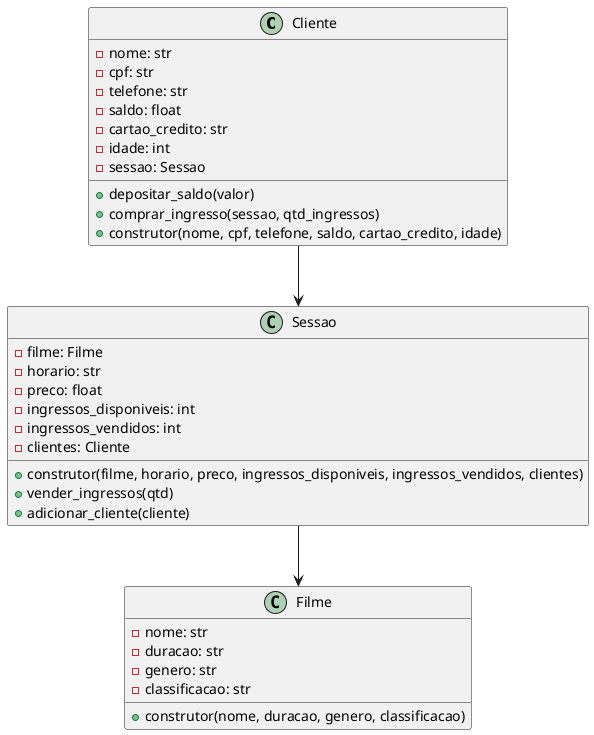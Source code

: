 @startuml N123

class Cliente {
    -nome: str
    -cpf: str
    -telefone: str
    -saldo: float
    -cartao_credito: str
    -idade: int
    -sessao: Sessao
    +depositar_saldo(valor)
    +comprar_ingresso(sessao, qtd_ingressos)
    +construtor(nome, cpf, telefone, saldo, cartao_credito, idade)
}

class Filme {
    -nome: str
    -duracao: str
    -genero: str
    -classificacao: str
    +construtor(nome, duracao, genero, classificacao)
}

class Sessao {
    -filme: Filme
    -horario: str
    -preco: float
    -ingressos_disponiveis: int
    -ingressos_vendidos: int
    -clientes: Cliente
    +construtor(filme, horario, preco, ingressos_disponiveis, ingressos_vendidos, clientes)
    +vender_ingressos(qtd)
    +adicionar_cliente(cliente)
}

Cliente --> Sessao
Sessao --> Filme

@enduml
